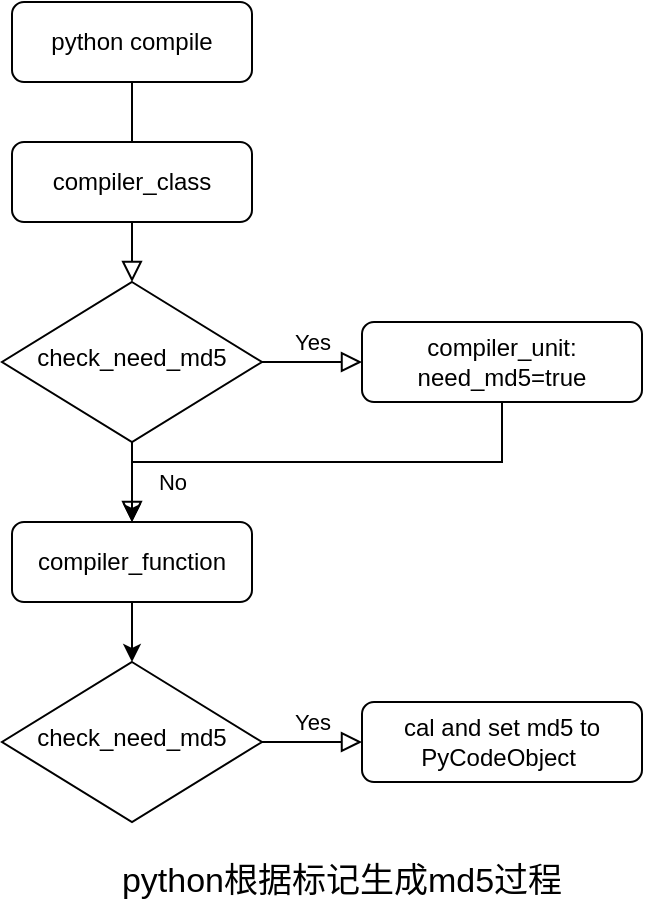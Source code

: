 <mxfile version="15.0.2" type="github">
  <diagram id="q11Liz5Tg-pzUaIL8RT7" name="Page-1">
    <mxGraphModel dx="1038" dy="583" grid="1" gridSize="10" guides="1" tooltips="1" connect="1" arrows="1" fold="1" page="1" pageScale="1" pageWidth="827" pageHeight="1169" math="0" shadow="0">
      <root>
        <mxCell id="0" />
        <mxCell id="1" parent="0" />
        <mxCell id="TmN5jb0BhGN0s1OxQMUw-1" value="" style="rounded=0;html=1;jettySize=auto;orthogonalLoop=1;fontSize=11;endArrow=block;endFill=0;endSize=8;strokeWidth=1;shadow=0;labelBackgroundColor=none;edgeStyle=orthogonalEdgeStyle;" edge="1" parent="1" source="TmN5jb0BhGN0s1OxQMUw-2" target="TmN5jb0BhGN0s1OxQMUw-5">
          <mxGeometry relative="1" as="geometry" />
        </mxCell>
        <mxCell id="TmN5jb0BhGN0s1OxQMUw-2" value="python compile" style="rounded=1;whiteSpace=wrap;html=1;fontSize=12;glass=0;strokeWidth=1;shadow=0;" vertex="1" parent="1">
          <mxGeometry x="185" y="350" width="120" height="40" as="geometry" />
        </mxCell>
        <mxCell id="TmN5jb0BhGN0s1OxQMUw-3" value="No" style="rounded=0;html=1;jettySize=auto;orthogonalLoop=1;fontSize=11;endArrow=block;endFill=0;endSize=8;strokeWidth=1;shadow=0;labelBackgroundColor=none;edgeStyle=orthogonalEdgeStyle;" edge="1" parent="1" source="TmN5jb0BhGN0s1OxQMUw-5">
          <mxGeometry y="20" relative="1" as="geometry">
            <mxPoint as="offset" />
            <mxPoint x="245" y="610" as="targetPoint" />
          </mxGeometry>
        </mxCell>
        <mxCell id="TmN5jb0BhGN0s1OxQMUw-4" value="Yes" style="edgeStyle=orthogonalEdgeStyle;rounded=0;html=1;jettySize=auto;orthogonalLoop=1;fontSize=11;endArrow=block;endFill=0;endSize=8;strokeWidth=1;shadow=0;labelBackgroundColor=none;" edge="1" parent="1" source="TmN5jb0BhGN0s1OxQMUw-5" target="TmN5jb0BhGN0s1OxQMUw-7">
          <mxGeometry y="10" relative="1" as="geometry">
            <mxPoint as="offset" />
          </mxGeometry>
        </mxCell>
        <mxCell id="TmN5jb0BhGN0s1OxQMUw-5" value="check_need_md5" style="rhombus;whiteSpace=wrap;html=1;shadow=0;fontFamily=Helvetica;fontSize=12;align=center;strokeWidth=1;spacing=6;spacingTop=-4;" vertex="1" parent="1">
          <mxGeometry x="180" y="490" width="130" height="80" as="geometry" />
        </mxCell>
        <mxCell id="TmN5jb0BhGN0s1OxQMUw-6" style="edgeStyle=orthogonalEdgeStyle;rounded=0;orthogonalLoop=1;jettySize=auto;html=1;entryX=0.5;entryY=0;entryDx=0;entryDy=0;" edge="1" parent="1" source="TmN5jb0BhGN0s1OxQMUw-7">
          <mxGeometry relative="1" as="geometry">
            <mxPoint x="245" y="610" as="targetPoint" />
            <Array as="points">
              <mxPoint x="430" y="580" />
              <mxPoint x="245" y="580" />
            </Array>
          </mxGeometry>
        </mxCell>
        <mxCell id="TmN5jb0BhGN0s1OxQMUw-7" value="compiler_unit:&lt;br&gt;need_md5=true" style="rounded=1;whiteSpace=wrap;html=1;fontSize=12;glass=0;strokeWidth=1;shadow=0;" vertex="1" parent="1">
          <mxGeometry x="360" y="510" width="140" height="40" as="geometry" />
        </mxCell>
        <mxCell id="TmN5jb0BhGN0s1OxQMUw-8" value="compiler_class" style="rounded=1;whiteSpace=wrap;html=1;fontSize=12;glass=0;strokeWidth=1;shadow=0;" vertex="1" parent="1">
          <mxGeometry x="185" y="420" width="120" height="40" as="geometry" />
        </mxCell>
        <mxCell id="TmN5jb0BhGN0s1OxQMUw-9" value="Yes" style="edgeStyle=orthogonalEdgeStyle;rounded=0;html=1;jettySize=auto;orthogonalLoop=1;fontSize=11;endArrow=block;endFill=0;endSize=8;strokeWidth=1;shadow=0;labelBackgroundColor=none;" edge="1" parent="1" source="TmN5jb0BhGN0s1OxQMUw-10" target="TmN5jb0BhGN0s1OxQMUw-11">
          <mxGeometry y="10" relative="1" as="geometry">
            <mxPoint as="offset" />
          </mxGeometry>
        </mxCell>
        <mxCell id="TmN5jb0BhGN0s1OxQMUw-10" value="check_need_md5" style="rhombus;whiteSpace=wrap;html=1;shadow=0;fontFamily=Helvetica;fontSize=12;align=center;strokeWidth=1;spacing=6;spacingTop=-4;" vertex="1" parent="1">
          <mxGeometry x="180" y="680" width="130" height="80" as="geometry" />
        </mxCell>
        <mxCell id="TmN5jb0BhGN0s1OxQMUw-11" value="cal and set md5 to PyCodeObject&amp;nbsp;" style="rounded=1;whiteSpace=wrap;html=1;fontSize=12;glass=0;strokeWidth=1;shadow=0;" vertex="1" parent="1">
          <mxGeometry x="360" y="700" width="140" height="40" as="geometry" />
        </mxCell>
        <mxCell id="TmN5jb0BhGN0s1OxQMUw-12" style="edgeStyle=orthogonalEdgeStyle;rounded=0;orthogonalLoop=1;jettySize=auto;html=1;" edge="1" parent="1" source="TmN5jb0BhGN0s1OxQMUw-13" target="TmN5jb0BhGN0s1OxQMUw-10">
          <mxGeometry relative="1" as="geometry" />
        </mxCell>
        <mxCell id="TmN5jb0BhGN0s1OxQMUw-13" value="compiler_function" style="rounded=1;whiteSpace=wrap;html=1;fontSize=12;glass=0;strokeWidth=1;shadow=0;" vertex="1" parent="1">
          <mxGeometry x="185" y="610" width="120" height="40" as="geometry" />
        </mxCell>
        <mxCell id="TmN5jb0BhGN0s1OxQMUw-14" value="&lt;font style=&quot;font-size: 17px&quot;&gt;python根据标记生成md5过程&lt;/font&gt;" style="text;html=1;strokeColor=none;fillColor=none;align=center;verticalAlign=middle;whiteSpace=wrap;rounded=0;" vertex="1" parent="1">
          <mxGeometry x="230" y="780" width="240" height="20" as="geometry" />
        </mxCell>
      </root>
    </mxGraphModel>
  </diagram>
</mxfile>
